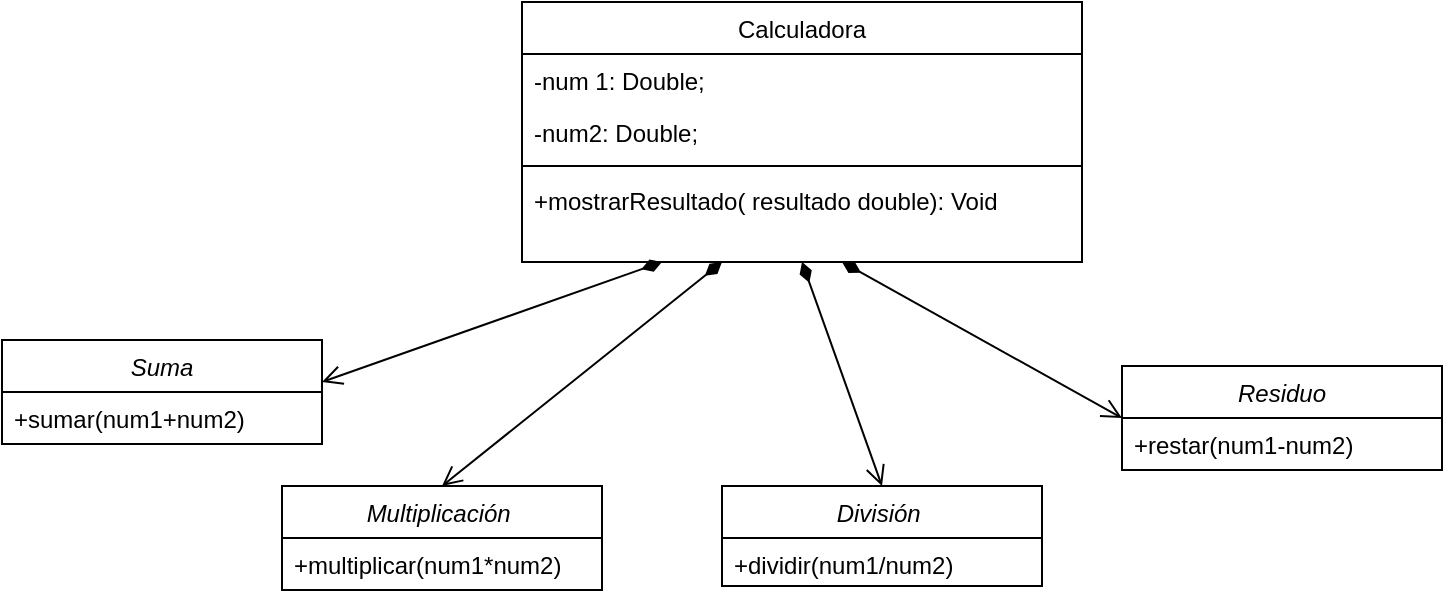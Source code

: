 <mxfile version="26.0.16">
  <diagram id="C5RBs43oDa-KdzZeNtuy" name="Page-1">
    <mxGraphModel dx="983" dy="549" grid="1" gridSize="10" guides="1" tooltips="1" connect="1" arrows="1" fold="1" page="1" pageScale="1" pageWidth="827" pageHeight="1169" math="0" shadow="0">
      <root>
        <mxCell id="WIyWlLk6GJQsqaUBKTNV-0" />
        <mxCell id="WIyWlLk6GJQsqaUBKTNV-1" parent="WIyWlLk6GJQsqaUBKTNV-0" />
        <mxCell id="zkfFHV4jXpPFQw0GAbJ--6" value="Calculadora" style="swimlane;fontStyle=0;align=center;verticalAlign=top;childLayout=stackLayout;horizontal=1;startSize=26;horizontalStack=0;resizeParent=1;resizeLast=0;collapsible=1;marginBottom=0;rounded=0;shadow=0;strokeWidth=1;" parent="WIyWlLk6GJQsqaUBKTNV-1" vertex="1">
          <mxGeometry x="150" y="390" width="280" height="130" as="geometry">
            <mxRectangle x="130" y="380" width="160" height="26" as="alternateBounds" />
          </mxGeometry>
        </mxCell>
        <mxCell id="zkfFHV4jXpPFQw0GAbJ--7" value="-num 1: Double;" style="text;align=left;verticalAlign=top;spacingLeft=4;spacingRight=4;overflow=hidden;rotatable=0;points=[[0,0.5],[1,0.5]];portConstraint=eastwest;" parent="zkfFHV4jXpPFQw0GAbJ--6" vertex="1">
          <mxGeometry y="26" width="280" height="26" as="geometry" />
        </mxCell>
        <mxCell id="zkfFHV4jXpPFQw0GAbJ--11" value="-num2: Double;&#xa;" style="text;align=left;verticalAlign=top;spacingLeft=4;spacingRight=4;overflow=hidden;rotatable=0;points=[[0,0.5],[1,0.5]];portConstraint=eastwest;" parent="zkfFHV4jXpPFQw0GAbJ--6" vertex="1">
          <mxGeometry y="52" width="280" height="26" as="geometry" />
        </mxCell>
        <mxCell id="zkfFHV4jXpPFQw0GAbJ--9" value="" style="line;html=1;strokeWidth=1;align=left;verticalAlign=middle;spacingTop=-1;spacingLeft=3;spacingRight=3;rotatable=0;labelPosition=right;points=[];portConstraint=eastwest;" parent="zkfFHV4jXpPFQw0GAbJ--6" vertex="1">
          <mxGeometry y="78" width="280" height="8" as="geometry" />
        </mxCell>
        <mxCell id="Bhs5XLAJVsah0KIId_zb-5" value="+mostrarResultado( resultado double): Void" style="text;align=left;verticalAlign=top;spacingLeft=4;spacingRight=4;overflow=hidden;rotatable=0;points=[[0,0.5],[1,0.5]];portConstraint=eastwest;" parent="zkfFHV4jXpPFQw0GAbJ--6" vertex="1">
          <mxGeometry y="86" width="280" height="26" as="geometry" />
        </mxCell>
        <mxCell id="Bhs5XLAJVsah0KIId_zb-0" value="" style="orthogonalLoop=1;jettySize=auto;html=1;rounded=0;fontSize=12;startSize=8;endSize=8;startArrow=open;startFill=0;strokeWidth=1;endArrow=diamondThin;endFill=1;entryX=0.25;entryY=1;entryDx=0;entryDy=0;" parent="WIyWlLk6GJQsqaUBKTNV-1" target="zkfFHV4jXpPFQw0GAbJ--6" edge="1">
          <mxGeometry width="120" relative="1" as="geometry">
            <mxPoint x="50" y="580" as="sourcePoint" />
            <mxPoint x="125" y="550" as="targetPoint" />
          </mxGeometry>
        </mxCell>
        <mxCell id="zkfFHV4jXpPFQw0GAbJ--0" value="Suma" style="swimlane;fontStyle=2;align=center;verticalAlign=top;childLayout=stackLayout;horizontal=1;startSize=26;horizontalStack=0;resizeParent=1;resizeLast=0;collapsible=1;marginBottom=0;rounded=0;shadow=0;strokeWidth=1;" parent="WIyWlLk6GJQsqaUBKTNV-1" vertex="1">
          <mxGeometry x="-110" y="559" width="160" height="52" as="geometry">
            <mxRectangle x="230" y="140" width="160" height="26" as="alternateBounds" />
          </mxGeometry>
        </mxCell>
        <mxCell id="Bhs5XLAJVsah0KIId_zb-7" value="+sumar(num1+num2)" style="text;align=left;verticalAlign=top;spacingLeft=4;spacingRight=4;overflow=hidden;rotatable=0;points=[[0,0.5],[1,0.5]];portConstraint=eastwest;rounded=0;shadow=0;html=0;" parent="zkfFHV4jXpPFQw0GAbJ--0" vertex="1">
          <mxGeometry y="26" width="160" height="26" as="geometry" />
        </mxCell>
        <mxCell id="Bhs5XLAJVsah0KIId_zb-3" value="Multiplicación " style="swimlane;fontStyle=2;align=center;verticalAlign=top;childLayout=stackLayout;horizontal=1;startSize=26;horizontalStack=0;resizeParent=1;resizeLast=0;collapsible=1;marginBottom=0;rounded=0;shadow=0;strokeWidth=1;" parent="WIyWlLk6GJQsqaUBKTNV-1" vertex="1">
          <mxGeometry x="30" y="632" width="160" height="52" as="geometry">
            <mxRectangle x="230" y="140" width="160" height="26" as="alternateBounds" />
          </mxGeometry>
        </mxCell>
        <mxCell id="zkfFHV4jXpPFQw0GAbJ--8" value="+multiplicar(num1*num2)" style="text;align=left;verticalAlign=top;spacingLeft=4;spacingRight=4;overflow=hidden;rotatable=0;points=[[0,0.5],[1,0.5]];portConstraint=eastwest;rounded=0;shadow=0;html=0;" parent="Bhs5XLAJVsah0KIId_zb-3" vertex="1">
          <mxGeometry y="26" width="160" height="26" as="geometry" />
        </mxCell>
        <mxCell id="Bhs5XLAJVsah0KIId_zb-2" value="" style="orthogonalLoop=1;jettySize=auto;html=1;rounded=0;fontSize=12;startSize=8;endSize=8;startArrow=open;startFill=0;strokeWidth=1;endArrow=diamondThin;endFill=1;exitX=0.5;exitY=0;exitDx=0;exitDy=0;" parent="WIyWlLk6GJQsqaUBKTNV-1" source="Bhs5XLAJVsah0KIId_zb-3" edge="1">
          <mxGeometry width="120" relative="1" as="geometry">
            <mxPoint x="110" y="640.0" as="sourcePoint" />
            <mxPoint x="250" y="520" as="targetPoint" />
            <Array as="points" />
          </mxGeometry>
        </mxCell>
        <mxCell id="Bhs5XLAJVsah0KIId_zb-11" value="División " style="swimlane;fontStyle=2;align=center;verticalAlign=top;childLayout=stackLayout;horizontal=1;startSize=26;horizontalStack=0;resizeParent=1;resizeLast=0;collapsible=1;marginBottom=0;rounded=0;shadow=0;strokeWidth=1;" parent="WIyWlLk6GJQsqaUBKTNV-1" vertex="1">
          <mxGeometry x="250" y="632" width="160" height="50" as="geometry">
            <mxRectangle x="230" y="140" width="160" height="26" as="alternateBounds" />
          </mxGeometry>
        </mxCell>
        <mxCell id="Bhs5XLAJVsah0KIId_zb-12" value="+dividir(num1/num2)" style="text;align=left;verticalAlign=top;spacingLeft=4;spacingRight=4;overflow=hidden;rotatable=0;points=[[0,0.5],[1,0.5]];portConstraint=eastwest;rounded=0;shadow=0;html=0;" parent="Bhs5XLAJVsah0KIId_zb-11" vertex="1">
          <mxGeometry y="26" width="160" height="24" as="geometry" />
        </mxCell>
        <mxCell id="Pj-4H-vEyLh6-lTKvb9G-0" value="Residuo" style="swimlane;fontStyle=2;align=center;verticalAlign=top;childLayout=stackLayout;horizontal=1;startSize=26;horizontalStack=0;resizeParent=1;resizeLast=0;collapsible=1;marginBottom=0;rounded=0;shadow=0;strokeWidth=1;" parent="WIyWlLk6GJQsqaUBKTNV-1" vertex="1">
          <mxGeometry x="450" y="572" width="160" height="52" as="geometry">
            <mxRectangle x="230" y="140" width="160" height="26" as="alternateBounds" />
          </mxGeometry>
        </mxCell>
        <mxCell id="Pj-4H-vEyLh6-lTKvb9G-1" value="+restar(num1-num2)" style="text;align=left;verticalAlign=top;spacingLeft=4;spacingRight=4;overflow=hidden;rotatable=0;points=[[0,0.5],[1,0.5]];portConstraint=eastwest;rounded=0;shadow=0;html=0;strokeColor=none;" parent="Pj-4H-vEyLh6-lTKvb9G-0" vertex="1">
          <mxGeometry y="26" width="160" height="26" as="geometry" />
        </mxCell>
        <mxCell id="Pj-4H-vEyLh6-lTKvb9G-2" value="" style="orthogonalLoop=1;jettySize=auto;html=1;rounded=0;fontSize=12;startSize=8;endSize=8;startArrow=open;startFill=0;strokeWidth=1;endArrow=diamondThin;endFill=1;exitX=0.5;exitY=0;exitDx=0;exitDy=0;entryX=0.5;entryY=1;entryDx=0;entryDy=0;" parent="WIyWlLk6GJQsqaUBKTNV-1" source="Bhs5XLAJVsah0KIId_zb-11" target="zkfFHV4jXpPFQw0GAbJ--6" edge="1">
          <mxGeometry width="120" relative="1" as="geometry">
            <mxPoint x="210" y="636" as="sourcePoint" />
            <mxPoint x="240" y="540" as="targetPoint" />
          </mxGeometry>
        </mxCell>
        <mxCell id="Pj-4H-vEyLh6-lTKvb9G-3" value="" style="orthogonalLoop=1;jettySize=auto;html=1;rounded=0;fontSize=12;startSize=8;endSize=8;startArrow=open;startFill=0;strokeWidth=1;endArrow=diamondThin;endFill=1;exitX=0;exitY=0.5;exitDx=0;exitDy=0;" parent="WIyWlLk6GJQsqaUBKTNV-1" source="Pj-4H-vEyLh6-lTKvb9G-0" edge="1">
          <mxGeometry width="120" relative="1" as="geometry">
            <mxPoint x="420.0" y="611.002" as="sourcePoint" />
            <mxPoint x="310" y="520" as="targetPoint" />
          </mxGeometry>
        </mxCell>
      </root>
    </mxGraphModel>
  </diagram>
</mxfile>
